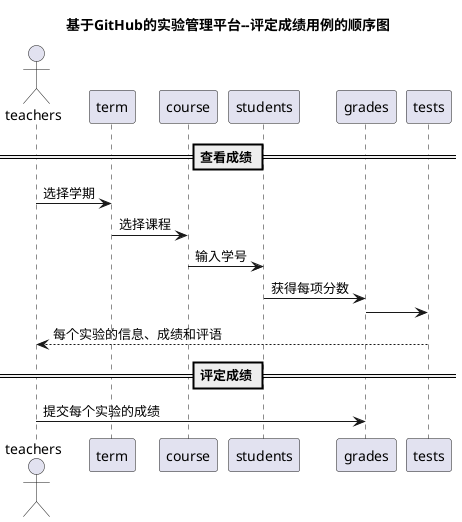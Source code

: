 @startuml
title 基于GitHub的实验管理平台--评定成绩用例的顺序图
actor teachers
== 查看成绩 ==
teachers -> term: 选择学期
term-> course: 选择课程
course -> students : 输入学号
students -> grades:获得每项分数
grades -> tests
tests --> teachers:每个实验的信息、成绩和评语
== 评定成绩 ==
teachers -> grades : 提交每个实验的成绩
@enduml